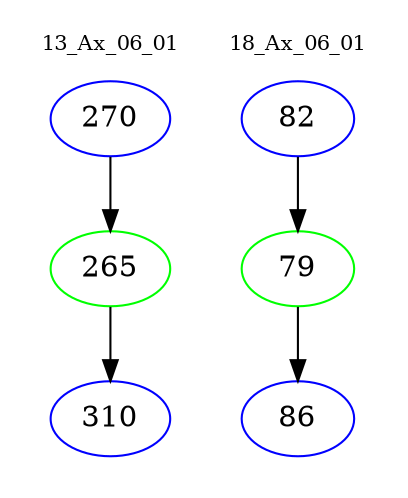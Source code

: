 digraph{
subgraph cluster_0 {
color = white
label = "13_Ax_06_01";
fontsize=10;
T0_270 [label="270", color="blue"]
T0_270 -> T0_265 [color="black"]
T0_265 [label="265", color="green"]
T0_265 -> T0_310 [color="black"]
T0_310 [label="310", color="blue"]
}
subgraph cluster_1 {
color = white
label = "18_Ax_06_01";
fontsize=10;
T1_82 [label="82", color="blue"]
T1_82 -> T1_79 [color="black"]
T1_79 [label="79", color="green"]
T1_79 -> T1_86 [color="black"]
T1_86 [label="86", color="blue"]
}
}

